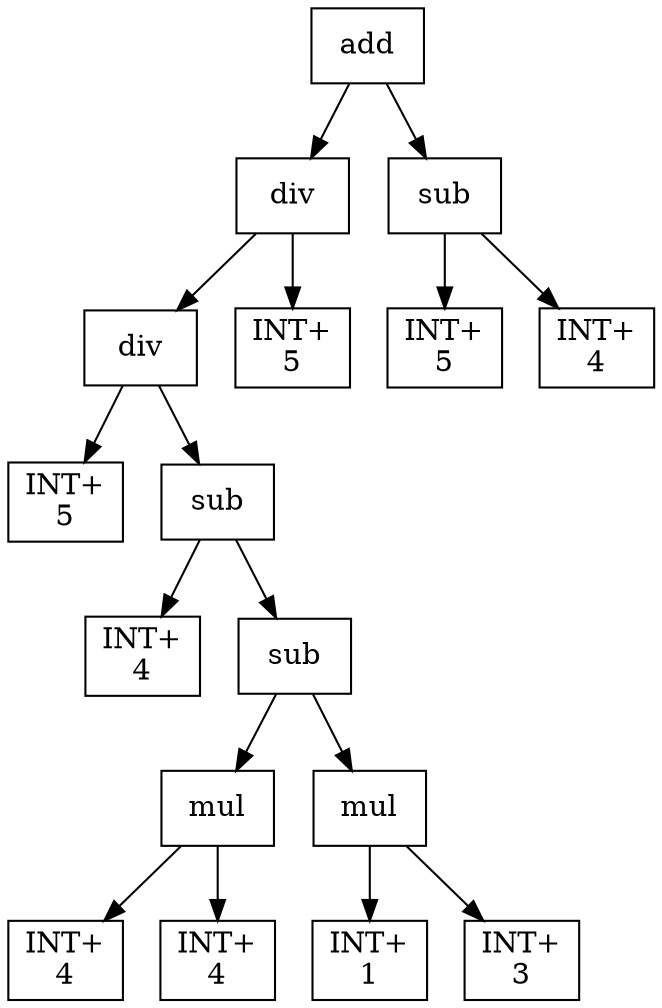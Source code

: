 digraph expr {
  node [shape=box];
  n1 [label="add"];
  n2 [label="div"];
  n3 [label="div"];
  n4 [label="INT+\n5"];
  n5 [label="sub"];
  n6 [label="INT+\n4"];
  n7 [label="sub"];
  n8 [label="mul"];
  n9 [label="INT+\n4"];
  n10 [label="INT+\n4"];
  n8 -> n9;
  n8 -> n10;
  n11 [label="mul"];
  n12 [label="INT+\n1"];
  n13 [label="INT+\n3"];
  n11 -> n12;
  n11 -> n13;
  n7 -> n8;
  n7 -> n11;
  n5 -> n6;
  n5 -> n7;
  n3 -> n4;
  n3 -> n5;
  n14 [label="INT+\n5"];
  n2 -> n3;
  n2 -> n14;
  n15 [label="sub"];
  n16 [label="INT+\n5"];
  n17 [label="INT+\n4"];
  n15 -> n16;
  n15 -> n17;
  n1 -> n2;
  n1 -> n15;
}